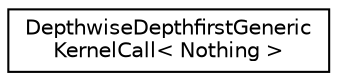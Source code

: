 digraph "Graphical Class Hierarchy"
{
 // LATEX_PDF_SIZE
  edge [fontname="Helvetica",fontsize="10",labelfontname="Helvetica",labelfontsize="10"];
  node [fontname="Helvetica",fontsize="10",shape=record];
  rankdir="LR";
  Node0 [label="DepthwiseDepthfirstGeneric\lKernelCall\< Nothing \>",height=0.2,width=0.4,color="black", fillcolor="white", style="filled",URL="$structarm__conv_1_1depthwise_1_1_depthwise_depthfirst_generic_kernel_call_3_01_nothing_01_4.xhtml",tooltip=" "];
}

